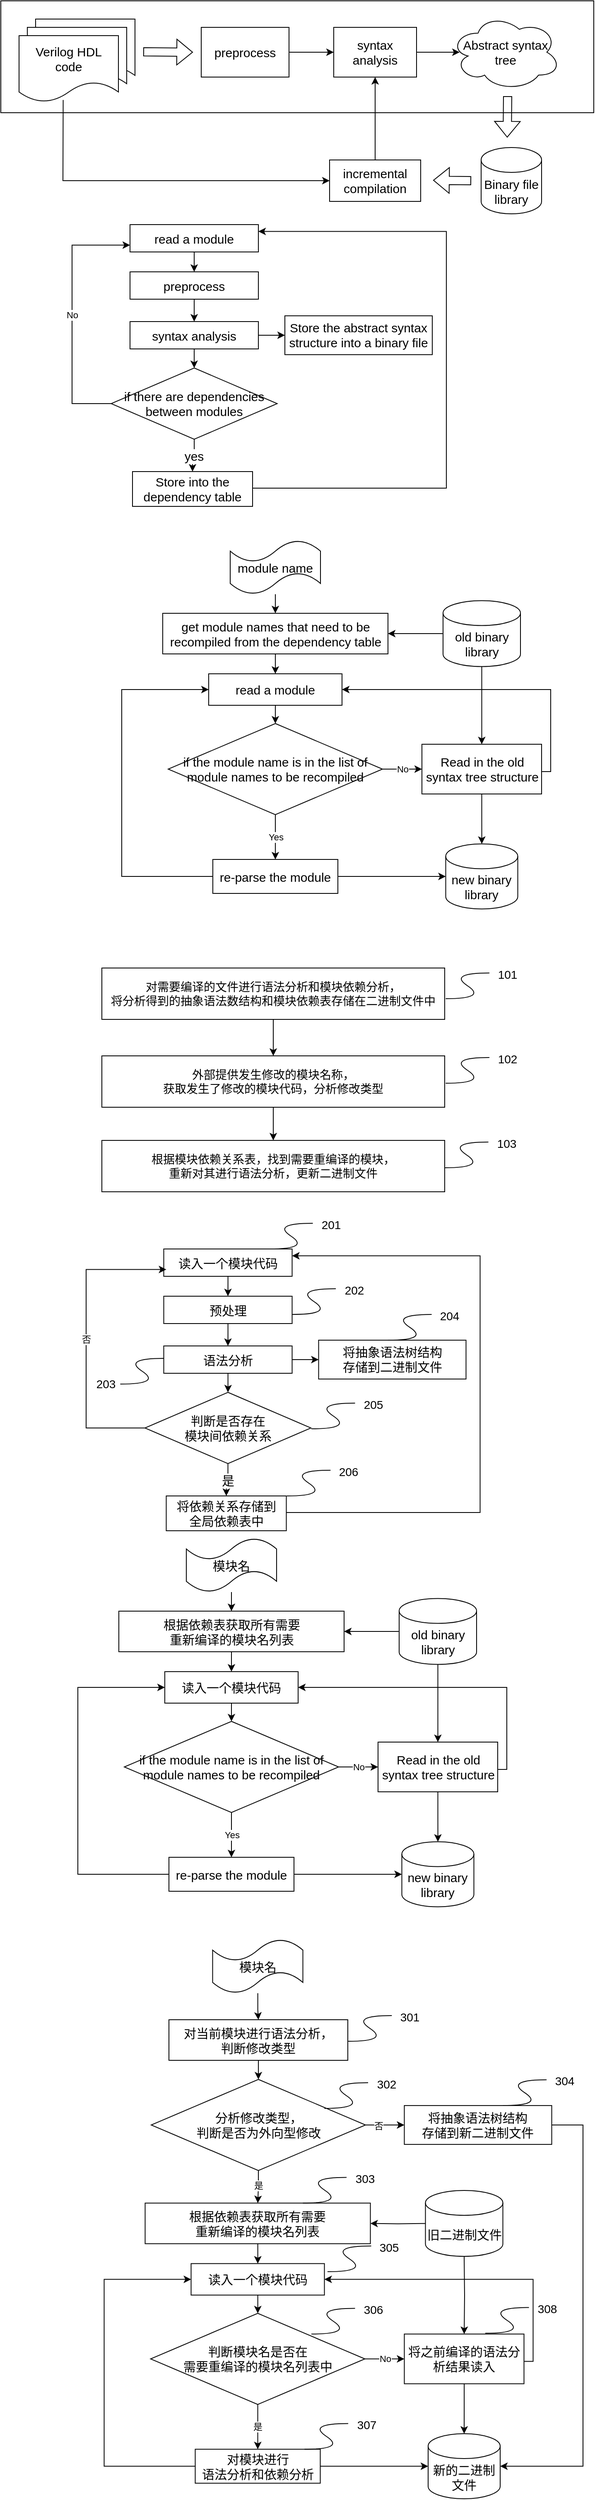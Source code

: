 <mxfile version="21.6.6" type="github">
  <diagram id="YLXy55Rcbktlbufe7SZ2" name="Page-1">
    <mxGraphModel dx="1166" dy="743" grid="0" gridSize="10" guides="1" tooltips="1" connect="1" arrows="1" fold="1" page="1" pageScale="1" pageWidth="827" pageHeight="1169" math="0" shadow="0">
      <root>
        <mxCell id="0" />
        <mxCell id="1" parent="0" />
        <mxCell id="ZrV3GZ-O5EyBI1yg1Ubn-31" value="" style="rounded=0;whiteSpace=wrap;html=1;fontSize=15;" parent="1" vertex="1">
          <mxGeometry x="39" y="25" width="716" height="135" as="geometry" />
        </mxCell>
        <mxCell id="ZrV3GZ-O5EyBI1yg1Ubn-1" value="" style="shape=document;whiteSpace=wrap;html=1;boundedLbl=1;" parent="1" vertex="1">
          <mxGeometry x="81" y="47" width="120" height="80" as="geometry" />
        </mxCell>
        <mxCell id="ZrV3GZ-O5EyBI1yg1Ubn-2" value="" style="shape=document;whiteSpace=wrap;html=1;boundedLbl=1;" parent="1" vertex="1">
          <mxGeometry x="71" y="57" width="120" height="80" as="geometry" />
        </mxCell>
        <mxCell id="ZrV3GZ-O5EyBI1yg1Ubn-3" value="&lt;font style=&quot;font-size: 15px;&quot;&gt;Verilog HDL&lt;br&gt;code&lt;br&gt;&lt;/font&gt;" style="shape=document;whiteSpace=wrap;html=1;boundedLbl=1;" parent="1" vertex="1">
          <mxGeometry x="61" y="67" width="120" height="80" as="geometry" />
        </mxCell>
        <mxCell id="ZrV3GZ-O5EyBI1yg1Ubn-4" value="" style="shape=flexArrow;endArrow=classic;html=1;rounded=0;fontSize=15;" parent="1" edge="1">
          <mxGeometry width="50" height="50" relative="1" as="geometry">
            <mxPoint x="211" y="86.5" as="sourcePoint" />
            <mxPoint x="271" y="87" as="targetPoint" />
          </mxGeometry>
        </mxCell>
        <mxCell id="ZrV3GZ-O5EyBI1yg1Ubn-13" style="edgeStyle=orthogonalEdgeStyle;rounded=0;orthogonalLoop=1;jettySize=auto;html=1;exitX=1;exitY=0.5;exitDx=0;exitDy=0;entryX=0.083;entryY=0.5;entryDx=0;entryDy=0;entryPerimeter=0;fontSize=15;" parent="1" source="ZrV3GZ-O5EyBI1yg1Ubn-5" target="ZrV3GZ-O5EyBI1yg1Ubn-6" edge="1">
          <mxGeometry relative="1" as="geometry" />
        </mxCell>
        <mxCell id="ZrV3GZ-O5EyBI1yg1Ubn-5" value="syntax analysis" style="rounded=0;whiteSpace=wrap;html=1;fontSize=15;" parent="1" vertex="1">
          <mxGeometry x="441" y="57" width="100" height="60" as="geometry" />
        </mxCell>
        <mxCell id="ZrV3GZ-O5EyBI1yg1Ubn-6" value="Abstract syntax tree" style="ellipse;shape=cloud;whiteSpace=wrap;html=1;fontSize=15;" parent="1" vertex="1">
          <mxGeometry x="582" y="41" width="133" height="92" as="geometry" />
        </mxCell>
        <mxCell id="ZrV3GZ-O5EyBI1yg1Ubn-12" style="edgeStyle=orthogonalEdgeStyle;rounded=0;orthogonalLoop=1;jettySize=auto;html=1;exitX=1;exitY=0.5;exitDx=0;exitDy=0;entryX=0;entryY=0.5;entryDx=0;entryDy=0;fontSize=15;" parent="1" source="ZrV3GZ-O5EyBI1yg1Ubn-8" target="ZrV3GZ-O5EyBI1yg1Ubn-5" edge="1">
          <mxGeometry relative="1" as="geometry" />
        </mxCell>
        <mxCell id="ZrV3GZ-O5EyBI1yg1Ubn-8" value="preprocess" style="rounded=0;whiteSpace=wrap;html=1;fontSize=15;" parent="1" vertex="1">
          <mxGeometry x="281" y="57" width="106" height="60" as="geometry" />
        </mxCell>
        <mxCell id="ZrV3GZ-O5EyBI1yg1Ubn-30" style="edgeStyle=orthogonalEdgeStyle;rounded=0;orthogonalLoop=1;jettySize=auto;html=1;fontSize=15;entryX=0.5;entryY=1;entryDx=0;entryDy=0;" parent="1" source="ZrV3GZ-O5EyBI1yg1Ubn-17" target="ZrV3GZ-O5EyBI1yg1Ubn-5" edge="1">
          <mxGeometry relative="1" as="geometry">
            <mxPoint x="480" y="127" as="targetPoint" />
            <Array as="points">
              <mxPoint x="491" y="187" />
              <mxPoint x="491" y="187" />
            </Array>
          </mxGeometry>
        </mxCell>
        <mxCell id="ZrV3GZ-O5EyBI1yg1Ubn-17" value="incremental&lt;br&gt;compilation" style="rounded=0;whiteSpace=wrap;html=1;fontSize=15;" parent="1" vertex="1">
          <mxGeometry x="436" y="217" width="110" height="50" as="geometry" />
        </mxCell>
        <mxCell id="ZrV3GZ-O5EyBI1yg1Ubn-20" value="Binary file library" style="shape=cylinder3;whiteSpace=wrap;html=1;boundedLbl=1;backgroundOutline=1;size=15;fontSize=15;" parent="1" vertex="1">
          <mxGeometry x="619" y="202" width="73" height="80" as="geometry" />
        </mxCell>
        <mxCell id="ZrV3GZ-O5EyBI1yg1Ubn-25" value="" style="shape=flexArrow;endArrow=classic;html=1;rounded=0;fontSize=15;" parent="1" edge="1">
          <mxGeometry x="0.2" width="50" height="50" relative="1" as="geometry">
            <mxPoint x="651" y="140" as="sourcePoint" />
            <mxPoint x="650.5" y="190" as="targetPoint" />
            <mxPoint as="offset" />
          </mxGeometry>
        </mxCell>
        <mxCell id="ZrV3GZ-O5EyBI1yg1Ubn-27" value="" style="shape=flexArrow;endArrow=classic;html=1;rounded=0;fontSize=15;" parent="1" edge="1">
          <mxGeometry width="50" height="50" relative="1" as="geometry">
            <mxPoint x="607" y="242" as="sourcePoint" />
            <mxPoint x="561" y="241.5" as="targetPoint" />
          </mxGeometry>
        </mxCell>
        <mxCell id="ZrV3GZ-O5EyBI1yg1Ubn-28" value="" style="endArrow=classic;html=1;rounded=0;fontSize=15;exitX=0.444;exitY=0.971;exitDx=0;exitDy=0;exitPerimeter=0;entryX=0;entryY=0.5;entryDx=0;entryDy=0;" parent="1" source="ZrV3GZ-O5EyBI1yg1Ubn-3" target="ZrV3GZ-O5EyBI1yg1Ubn-17" edge="1">
          <mxGeometry width="50" height="50" relative="1" as="geometry">
            <mxPoint x="401" y="17" as="sourcePoint" />
            <mxPoint x="451" y="-33" as="targetPoint" />
            <Array as="points">
              <mxPoint x="114" y="242" />
            </Array>
          </mxGeometry>
        </mxCell>
        <mxCell id="cN_vfJrOgsHuvGevLw2_-9" value="" style="edgeStyle=orthogonalEdgeStyle;rounded=0;orthogonalLoop=1;jettySize=auto;html=1;fontSize=15;entryX=0.5;entryY=0;entryDx=0;entryDy=0;" parent="1" source="cN_vfJrOgsHuvGevLw2_-1" target="cN_vfJrOgsHuvGevLw2_-6" edge="1">
          <mxGeometry relative="1" as="geometry" />
        </mxCell>
        <mxCell id="cN_vfJrOgsHuvGevLw2_-1" value="read a module" style="rounded=0;whiteSpace=wrap;html=1;fontSize=15;" parent="1" vertex="1">
          <mxGeometry x="195" y="295" width="155" height="33" as="geometry" />
        </mxCell>
        <mxCell id="cN_vfJrOgsHuvGevLw2_-10" value="" style="edgeStyle=orthogonalEdgeStyle;rounded=0;orthogonalLoop=1;jettySize=auto;html=1;fontSize=15;entryX=0.5;entryY=0;entryDx=0;entryDy=0;" parent="1" source="cN_vfJrOgsHuvGevLw2_-6" target="cN_vfJrOgsHuvGevLw2_-7" edge="1">
          <mxGeometry relative="1" as="geometry" />
        </mxCell>
        <mxCell id="cN_vfJrOgsHuvGevLw2_-6" value="preprocess" style="rounded=0;whiteSpace=wrap;html=1;fontSize=15;" parent="1" vertex="1">
          <mxGeometry x="195" y="352" width="155" height="33" as="geometry" />
        </mxCell>
        <mxCell id="cN_vfJrOgsHuvGevLw2_-17" value="" style="edgeStyle=orthogonalEdgeStyle;rounded=0;orthogonalLoop=1;jettySize=auto;html=1;fontSize=15;" parent="1" source="cN_vfJrOgsHuvGevLw2_-7" target="cN_vfJrOgsHuvGevLw2_-16" edge="1">
          <mxGeometry relative="1" as="geometry" />
        </mxCell>
        <mxCell id="W7ZOwo51meb7bFh-0f0N-2" value="" style="edgeStyle=orthogonalEdgeStyle;rounded=0;orthogonalLoop=1;jettySize=auto;html=1;" parent="1" source="cN_vfJrOgsHuvGevLw2_-7" target="cN_vfJrOgsHuvGevLw2_-8" edge="1">
          <mxGeometry relative="1" as="geometry" />
        </mxCell>
        <mxCell id="cN_vfJrOgsHuvGevLw2_-7" value="syntax analysis" style="rounded=0;whiteSpace=wrap;html=1;fontSize=15;" parent="1" vertex="1">
          <mxGeometry x="195" y="412" width="155" height="33" as="geometry" />
        </mxCell>
        <mxCell id="cN_vfJrOgsHuvGevLw2_-13" value="yes" style="edgeStyle=orthogonalEdgeStyle;rounded=0;orthogonalLoop=1;jettySize=auto;html=1;fontSize=15;" parent="1" source="cN_vfJrOgsHuvGevLw2_-8" target="cN_vfJrOgsHuvGevLw2_-12" edge="1">
          <mxGeometry relative="1" as="geometry" />
        </mxCell>
        <mxCell id="W7ZOwo51meb7bFh-0f0N-3" value="No" style="edgeStyle=orthogonalEdgeStyle;rounded=0;orthogonalLoop=1;jettySize=auto;html=1;entryX=0;entryY=0.75;entryDx=0;entryDy=0;" parent="1" source="cN_vfJrOgsHuvGevLw2_-8" target="cN_vfJrOgsHuvGevLw2_-1" edge="1">
          <mxGeometry relative="1" as="geometry">
            <Array as="points">
              <mxPoint x="125" y="511" />
              <mxPoint x="125" y="320" />
            </Array>
          </mxGeometry>
        </mxCell>
        <mxCell id="cN_vfJrOgsHuvGevLw2_-8" value="if there are dependencies between modules" style="rhombus;whiteSpace=wrap;html=1;fontSize=15;" parent="1" vertex="1">
          <mxGeometry x="172.25" y="468" width="200.5" height="86" as="geometry" />
        </mxCell>
        <mxCell id="cN_vfJrOgsHuvGevLw2_-14" style="edgeStyle=orthogonalEdgeStyle;rounded=0;orthogonalLoop=1;jettySize=auto;html=1;entryX=1;entryY=0.25;entryDx=0;entryDy=0;fontSize=15;" parent="1" source="cN_vfJrOgsHuvGevLw2_-12" target="cN_vfJrOgsHuvGevLw2_-1" edge="1">
          <mxGeometry relative="1" as="geometry">
            <Array as="points">
              <mxPoint x="577" y="613" />
              <mxPoint x="577" y="303" />
            </Array>
          </mxGeometry>
        </mxCell>
        <mxCell id="cN_vfJrOgsHuvGevLw2_-12" value="Store into the dependency table" style="rounded=0;whiteSpace=wrap;html=1;fontSize=15;" parent="1" vertex="1">
          <mxGeometry x="198" y="593" width="145" height="42" as="geometry" />
        </mxCell>
        <mxCell id="cN_vfJrOgsHuvGevLw2_-16" value="Store the abstract syntax structure into a binary file" style="whiteSpace=wrap;html=1;fontSize=15;rounded=0;" parent="1" vertex="1">
          <mxGeometry x="382" y="405.06" width="178" height="46.87" as="geometry" />
        </mxCell>
        <mxCell id="W7ZOwo51meb7bFh-0f0N-5" value="" style="edgeStyle=orthogonalEdgeStyle;rounded=0;orthogonalLoop=1;jettySize=auto;html=1;entryX=0.5;entryY=0;entryDx=0;entryDy=0;" parent="1" source="cN_vfJrOgsHuvGevLw2_-18" target="cN_vfJrOgsHuvGevLw2_-32" edge="1">
          <mxGeometry relative="1" as="geometry" />
        </mxCell>
        <mxCell id="cN_vfJrOgsHuvGevLw2_-18" value="module name" style="shape=tape;whiteSpace=wrap;html=1;fontSize=15;" parent="1" vertex="1">
          <mxGeometry x="316" y="676" width="109" height="65" as="geometry" />
        </mxCell>
        <mxCell id="W7ZOwo51meb7bFh-0f0N-7" style="edgeStyle=orthogonalEdgeStyle;rounded=0;orthogonalLoop=1;jettySize=auto;html=1;" parent="1" source="cN_vfJrOgsHuvGevLw2_-32" target="cN_vfJrOgsHuvGevLw2_-41" edge="1">
          <mxGeometry relative="1" as="geometry" />
        </mxCell>
        <mxCell id="cN_vfJrOgsHuvGevLw2_-32" value="get module names that need to be recompiled from the dependency table" style="rounded=0;whiteSpace=wrap;html=1;fontSize=15;" parent="1" vertex="1">
          <mxGeometry x="234.5" y="764" width="272" height="49" as="geometry" />
        </mxCell>
        <mxCell id="cN_vfJrOgsHuvGevLw2_-40" value="" style="edgeStyle=orthogonalEdgeStyle;rounded=0;orthogonalLoop=1;jettySize=auto;html=1;fontSize=15;" parent="1" source="cN_vfJrOgsHuvGevLw2_-35" target="cN_vfJrOgsHuvGevLw2_-32" edge="1">
          <mxGeometry relative="1" as="geometry" />
        </mxCell>
        <mxCell id="cN_vfJrOgsHuvGevLw2_-59" value="" style="edgeStyle=orthogonalEdgeStyle;rounded=0;orthogonalLoop=1;jettySize=auto;html=1;fontSize=15;" parent="1" source="cN_vfJrOgsHuvGevLw2_-35" target="cN_vfJrOgsHuvGevLw2_-58" edge="1">
          <mxGeometry relative="1" as="geometry" />
        </mxCell>
        <mxCell id="cN_vfJrOgsHuvGevLw2_-35" value="old binary library" style="shape=cylinder3;whiteSpace=wrap;html=1;boundedLbl=1;backgroundOutline=1;size=15;fontSize=15;" parent="1" vertex="1">
          <mxGeometry x="573" y="748.75" width="93.5" height="79.5" as="geometry" />
        </mxCell>
        <mxCell id="cN_vfJrOgsHuvGevLw2_-50" value="" style="edgeStyle=orthogonalEdgeStyle;rounded=0;orthogonalLoop=1;jettySize=auto;html=1;fontSize=15;" parent="1" source="cN_vfJrOgsHuvGevLw2_-41" target="cN_vfJrOgsHuvGevLw2_-49" edge="1">
          <mxGeometry relative="1" as="geometry" />
        </mxCell>
        <mxCell id="cN_vfJrOgsHuvGevLw2_-41" value="read a module" style="rounded=0;whiteSpace=wrap;html=1;fontSize=15;" parent="1" vertex="1">
          <mxGeometry x="290" y="837" width="161" height="38" as="geometry" />
        </mxCell>
        <mxCell id="W7ZOwo51meb7bFh-0f0N-8" value="No" style="edgeStyle=orthogonalEdgeStyle;rounded=0;orthogonalLoop=1;jettySize=auto;html=1;" parent="1" source="cN_vfJrOgsHuvGevLw2_-49" target="cN_vfJrOgsHuvGevLw2_-58" edge="1">
          <mxGeometry relative="1" as="geometry" />
        </mxCell>
        <mxCell id="W7ZOwo51meb7bFh-0f0N-10" value="Yes" style="edgeStyle=orthogonalEdgeStyle;rounded=0;orthogonalLoop=1;jettySize=auto;html=1;" parent="1" source="cN_vfJrOgsHuvGevLw2_-49" target="cN_vfJrOgsHuvGevLw2_-51" edge="1">
          <mxGeometry relative="1" as="geometry" />
        </mxCell>
        <mxCell id="cN_vfJrOgsHuvGevLw2_-49" value="if the module name is in the list of module names to be recompiled" style="rhombus;whiteSpace=wrap;html=1;fontSize=15;" parent="1" vertex="1">
          <mxGeometry x="241.13" y="897" width="258.75" height="110" as="geometry" />
        </mxCell>
        <mxCell id="cN_vfJrOgsHuvGevLw2_-56" value="" style="edgeStyle=orthogonalEdgeStyle;rounded=0;orthogonalLoop=1;jettySize=auto;html=1;fontSize=15;" parent="1" source="cN_vfJrOgsHuvGevLw2_-51" target="cN_vfJrOgsHuvGevLw2_-55" edge="1">
          <mxGeometry relative="1" as="geometry" />
        </mxCell>
        <mxCell id="W7ZOwo51meb7bFh-0f0N-9" style="edgeStyle=orthogonalEdgeStyle;rounded=0;orthogonalLoop=1;jettySize=auto;html=1;entryX=0;entryY=0.5;entryDx=0;entryDy=0;" parent="1" source="cN_vfJrOgsHuvGevLw2_-51" target="cN_vfJrOgsHuvGevLw2_-41" edge="1">
          <mxGeometry relative="1" as="geometry">
            <Array as="points">
              <mxPoint x="185" y="1082" />
              <mxPoint x="185" y="856" />
            </Array>
          </mxGeometry>
        </mxCell>
        <mxCell id="cN_vfJrOgsHuvGevLw2_-51" value="re-parse the module" style="rounded=0;whiteSpace=wrap;html=1;fontSize=15;" parent="1" vertex="1">
          <mxGeometry x="295" y="1061" width="151" height="41" as="geometry" />
        </mxCell>
        <mxCell id="cN_vfJrOgsHuvGevLw2_-55" value="new binary library" style="shape=cylinder3;whiteSpace=wrap;html=1;boundedLbl=1;backgroundOutline=1;size=15;fontSize=15;" parent="1" vertex="1">
          <mxGeometry x="576.25" y="1042.25" width="87" height="78.5" as="geometry" />
        </mxCell>
        <mxCell id="cN_vfJrOgsHuvGevLw2_-60" value="" style="edgeStyle=orthogonalEdgeStyle;rounded=0;orthogonalLoop=1;jettySize=auto;html=1;fontSize=15;" parent="1" source="cN_vfJrOgsHuvGevLw2_-58" target="cN_vfJrOgsHuvGevLw2_-55" edge="1">
          <mxGeometry relative="1" as="geometry" />
        </mxCell>
        <mxCell id="cN_vfJrOgsHuvGevLw2_-63" style="edgeStyle=orthogonalEdgeStyle;rounded=0;orthogonalLoop=1;jettySize=auto;html=1;entryX=1;entryY=0.5;entryDx=0;entryDy=0;fontSize=15;" parent="1" source="cN_vfJrOgsHuvGevLw2_-58" target="cN_vfJrOgsHuvGevLw2_-41" edge="1">
          <mxGeometry x="-1" y="-143" relative="1" as="geometry">
            <Array as="points">
              <mxPoint x="703" y="955" />
              <mxPoint x="703" y="856" />
            </Array>
            <mxPoint x="133" y="91" as="offset" />
          </mxGeometry>
        </mxCell>
        <mxCell id="cN_vfJrOgsHuvGevLw2_-58" value="Read in the old syntax tree structure" style="rounded=0;whiteSpace=wrap;html=1;fontSize=15;" parent="1" vertex="1">
          <mxGeometry x="547.5" y="922" width="144.5" height="60" as="geometry" />
        </mxCell>
        <mxCell id="43U3pIlhq0F4tzU5J2xt-13" value="" style="edgeStyle=orthogonalEdgeStyle;rounded=0;orthogonalLoop=1;jettySize=auto;html=1;" edge="1" parent="1" source="43U3pIlhq0F4tzU5J2xt-1" target="43U3pIlhq0F4tzU5J2xt-10">
          <mxGeometry relative="1" as="geometry" />
        </mxCell>
        <mxCell id="43U3pIlhq0F4tzU5J2xt-1" value="&lt;font style=&quot;font-size: 14px;&quot;&gt;对需要编译的文件进行语法分析和模块依赖分析，&lt;br&gt;将分析得到的抽象语法数结构和模块依赖表存储在二进制文件中&lt;/font&gt;" style="rounded=0;whiteSpace=wrap;html=1;" vertex="1" parent="1">
          <mxGeometry x="161" y="1192" width="414" height="62" as="geometry" />
        </mxCell>
        <mxCell id="43U3pIlhq0F4tzU5J2xt-12" value="" style="edgeStyle=orthogonalEdgeStyle;rounded=0;orthogonalLoop=1;jettySize=auto;html=1;" edge="1" parent="1" source="43U3pIlhq0F4tzU5J2xt-10" target="43U3pIlhq0F4tzU5J2xt-11">
          <mxGeometry relative="1" as="geometry" />
        </mxCell>
        <mxCell id="43U3pIlhq0F4tzU5J2xt-10" value="&lt;span style=&quot;font-size: 14px;&quot;&gt;外部提供发生修改的模块名称，&lt;br&gt;获取发生了修改的模块代码，分析修改类型&lt;/span&gt;" style="rounded=0;whiteSpace=wrap;html=1;" vertex="1" parent="1">
          <mxGeometry x="161" y="1298" width="414" height="62" as="geometry" />
        </mxCell>
        <mxCell id="43U3pIlhq0F4tzU5J2xt-11" value="&lt;span style=&quot;font-size: 14px;&quot;&gt;根据模块依赖关系表，找到需要重编译的模块，&lt;br&gt;重新对其进行语法分析，更新二进制文件&lt;/span&gt;" style="rounded=0;whiteSpace=wrap;html=1;" vertex="1" parent="1">
          <mxGeometry x="161" y="1400" width="414" height="62" as="geometry" />
        </mxCell>
        <mxCell id="43U3pIlhq0F4tzU5J2xt-14" value="" style="curved=1;endArrow=none;html=1;rounded=0;endFill=0;startArrow=none;startFill=0;" edge="1" parent="1">
          <mxGeometry width="50" height="50" relative="1" as="geometry">
            <mxPoint x="576.25" y="1229" as="sourcePoint" />
            <mxPoint x="629" y="1198" as="targetPoint" />
            <Array as="points">
              <mxPoint x="626.25" y="1229" />
              <mxPoint x="579" y="1198" />
            </Array>
          </mxGeometry>
        </mxCell>
        <mxCell id="43U3pIlhq0F4tzU5J2xt-15" value="&lt;font style=&quot;font-size: 14px;&quot;&gt;101&lt;/font&gt;" style="text;html=1;strokeColor=none;fillColor=none;align=center;verticalAlign=middle;whiteSpace=wrap;rounded=0;" vertex="1" parent="1">
          <mxGeometry x="619" y="1183" width="64" height="33" as="geometry" />
        </mxCell>
        <mxCell id="43U3pIlhq0F4tzU5J2xt-16" value="" style="curved=1;endArrow=none;html=1;rounded=0;endFill=0;startArrow=none;startFill=0;" edge="1" parent="1">
          <mxGeometry width="50" height="50" relative="1" as="geometry">
            <mxPoint x="576.25" y="1331" as="sourcePoint" />
            <mxPoint x="629" y="1300" as="targetPoint" />
            <Array as="points">
              <mxPoint x="626.25" y="1331" />
              <mxPoint x="579" y="1300" />
            </Array>
          </mxGeometry>
        </mxCell>
        <mxCell id="43U3pIlhq0F4tzU5J2xt-17" value="&lt;font style=&quot;font-size: 14px;&quot;&gt;102&lt;/font&gt;" style="text;html=1;strokeColor=none;fillColor=none;align=center;verticalAlign=middle;whiteSpace=wrap;rounded=0;" vertex="1" parent="1">
          <mxGeometry x="619" y="1285" width="64" height="33" as="geometry" />
        </mxCell>
        <mxCell id="43U3pIlhq0F4tzU5J2xt-18" value="" style="curved=1;endArrow=none;html=1;rounded=0;endFill=0;startArrow=none;startFill=0;" edge="1" parent="1">
          <mxGeometry width="50" height="50" relative="1" as="geometry">
            <mxPoint x="575" y="1433" as="sourcePoint" />
            <mxPoint x="627.75" y="1402" as="targetPoint" />
            <Array as="points">
              <mxPoint x="625" y="1433" />
              <mxPoint x="577.75" y="1402" />
            </Array>
          </mxGeometry>
        </mxCell>
        <mxCell id="43U3pIlhq0F4tzU5J2xt-19" value="&lt;font style=&quot;font-size: 14px;&quot;&gt;103&lt;/font&gt;" style="text;html=1;strokeColor=none;fillColor=none;align=center;verticalAlign=middle;whiteSpace=wrap;rounded=0;" vertex="1" parent="1">
          <mxGeometry x="617.75" y="1387" width="64" height="33" as="geometry" />
        </mxCell>
        <mxCell id="43U3pIlhq0F4tzU5J2xt-33" value="" style="edgeStyle=orthogonalEdgeStyle;rounded=0;orthogonalLoop=1;jettySize=auto;html=1;fontSize=15;entryX=0.5;entryY=0;entryDx=0;entryDy=0;" edge="1" parent="1" source="43U3pIlhq0F4tzU5J2xt-34" target="43U3pIlhq0F4tzU5J2xt-36">
          <mxGeometry relative="1" as="geometry" />
        </mxCell>
        <mxCell id="43U3pIlhq0F4tzU5J2xt-34" value="读入一个模块代码" style="rounded=0;whiteSpace=wrap;html=1;fontSize=15;" vertex="1" parent="1">
          <mxGeometry x="235.75" y="1531" width="155" height="33" as="geometry" />
        </mxCell>
        <mxCell id="43U3pIlhq0F4tzU5J2xt-35" value="" style="edgeStyle=orthogonalEdgeStyle;rounded=0;orthogonalLoop=1;jettySize=auto;html=1;fontSize=15;entryX=0.5;entryY=0;entryDx=0;entryDy=0;" edge="1" parent="1" source="43U3pIlhq0F4tzU5J2xt-36" target="43U3pIlhq0F4tzU5J2xt-39">
          <mxGeometry relative="1" as="geometry" />
        </mxCell>
        <mxCell id="43U3pIlhq0F4tzU5J2xt-36" value="预处理" style="rounded=0;whiteSpace=wrap;html=1;fontSize=15;" vertex="1" parent="1">
          <mxGeometry x="235.75" y="1588" width="155" height="33" as="geometry" />
        </mxCell>
        <mxCell id="43U3pIlhq0F4tzU5J2xt-37" value="" style="edgeStyle=orthogonalEdgeStyle;rounded=0;orthogonalLoop=1;jettySize=auto;html=1;fontSize=15;" edge="1" parent="1" source="43U3pIlhq0F4tzU5J2xt-39" target="43U3pIlhq0F4tzU5J2xt-45">
          <mxGeometry relative="1" as="geometry" />
        </mxCell>
        <mxCell id="43U3pIlhq0F4tzU5J2xt-38" value="" style="edgeStyle=orthogonalEdgeStyle;rounded=0;orthogonalLoop=1;jettySize=auto;html=1;" edge="1" parent="1" source="43U3pIlhq0F4tzU5J2xt-39" target="43U3pIlhq0F4tzU5J2xt-42">
          <mxGeometry relative="1" as="geometry" />
        </mxCell>
        <mxCell id="43U3pIlhq0F4tzU5J2xt-39" value="语法分析" style="rounded=0;whiteSpace=wrap;html=1;fontSize=15;" vertex="1" parent="1">
          <mxGeometry x="235.75" y="1648" width="155" height="33" as="geometry" />
        </mxCell>
        <mxCell id="43U3pIlhq0F4tzU5J2xt-40" value="是" style="edgeStyle=orthogonalEdgeStyle;rounded=0;orthogonalLoop=1;jettySize=auto;html=1;fontSize=15;" edge="1" parent="1" source="43U3pIlhq0F4tzU5J2xt-42" target="43U3pIlhq0F4tzU5J2xt-44">
          <mxGeometry relative="1" as="geometry" />
        </mxCell>
        <mxCell id="43U3pIlhq0F4tzU5J2xt-41" value="否" style="edgeStyle=orthogonalEdgeStyle;rounded=0;orthogonalLoop=1;jettySize=auto;html=1;entryX=0;entryY=0.75;entryDx=0;entryDy=0;" edge="1" parent="1">
          <mxGeometry x="0.0" relative="1" as="geometry">
            <Array as="points">
              <mxPoint x="142" y="1747" />
              <mxPoint x="142" y="1556" />
            </Array>
            <mxPoint x="216" y="1747" as="sourcePoint" />
            <mxPoint x="238.75" y="1555.75" as="targetPoint" />
            <mxPoint as="offset" />
          </mxGeometry>
        </mxCell>
        <mxCell id="43U3pIlhq0F4tzU5J2xt-42" value="判断是否存在&lt;br&gt;模块间依赖关系" style="rhombus;whiteSpace=wrap;html=1;fontSize=15;" vertex="1" parent="1">
          <mxGeometry x="213" y="1704" width="200.5" height="86" as="geometry" />
        </mxCell>
        <mxCell id="43U3pIlhq0F4tzU5J2xt-43" style="edgeStyle=orthogonalEdgeStyle;rounded=0;orthogonalLoop=1;jettySize=auto;html=1;entryX=1;entryY=0.25;entryDx=0;entryDy=0;fontSize=15;" edge="1" parent="1" source="43U3pIlhq0F4tzU5J2xt-44" target="43U3pIlhq0F4tzU5J2xt-34">
          <mxGeometry relative="1" as="geometry">
            <Array as="points">
              <mxPoint x="617.75" y="1849" />
              <mxPoint x="617.75" y="1539" />
            </Array>
          </mxGeometry>
        </mxCell>
        <mxCell id="43U3pIlhq0F4tzU5J2xt-44" value="将依赖关系存储到&lt;br&gt;全局依赖表中" style="rounded=0;whiteSpace=wrap;html=1;fontSize=15;" vertex="1" parent="1">
          <mxGeometry x="238.75" y="1829" width="145" height="42" as="geometry" />
        </mxCell>
        <mxCell id="43U3pIlhq0F4tzU5J2xt-45" value="将抽象语法树结构&lt;br&gt;存储到二进制文件" style="whiteSpace=wrap;html=1;fontSize=15;rounded=0;" vertex="1" parent="1">
          <mxGeometry x="422.75" y="1641.06" width="178" height="46.87" as="geometry" />
        </mxCell>
        <mxCell id="43U3pIlhq0F4tzU5J2xt-47" value="" style="curved=1;endArrow=none;html=1;rounded=0;endFill=0;startArrow=none;startFill=0;" edge="1" parent="1">
          <mxGeometry width="50" height="50" relative="1" as="geometry">
            <mxPoint x="363" y="1531" as="sourcePoint" />
            <mxPoint x="415.75" y="1500" as="targetPoint" />
            <Array as="points">
              <mxPoint x="413" y="1531" />
              <mxPoint x="365.75" y="1500" />
            </Array>
          </mxGeometry>
        </mxCell>
        <mxCell id="43U3pIlhq0F4tzU5J2xt-48" value="&lt;span style=&quot;font-size: 14px;&quot;&gt;201&lt;/span&gt;" style="text;html=1;strokeColor=none;fillColor=none;align=center;verticalAlign=middle;whiteSpace=wrap;rounded=0;" vertex="1" parent="1">
          <mxGeometry x="405.75" y="1485" width="64" height="33" as="geometry" />
        </mxCell>
        <mxCell id="43U3pIlhq0F4tzU5J2xt-49" value="" style="curved=1;endArrow=none;html=1;rounded=0;endFill=0;startArrow=none;startFill=0;" edge="1" parent="1">
          <mxGeometry width="50" height="50" relative="1" as="geometry">
            <mxPoint x="390.75" y="1610" as="sourcePoint" />
            <mxPoint x="443.5" y="1579" as="targetPoint" />
            <Array as="points">
              <mxPoint x="440.75" y="1610" />
              <mxPoint x="393.5" y="1579" />
            </Array>
          </mxGeometry>
        </mxCell>
        <mxCell id="43U3pIlhq0F4tzU5J2xt-50" value="&lt;span style=&quot;font-size: 14px;&quot;&gt;202&lt;/span&gt;" style="text;html=1;strokeColor=none;fillColor=none;align=center;verticalAlign=middle;whiteSpace=wrap;rounded=0;" vertex="1" parent="1">
          <mxGeometry x="433.5" y="1564" width="64" height="33" as="geometry" />
        </mxCell>
        <mxCell id="43U3pIlhq0F4tzU5J2xt-51" value="" style="curved=1;endArrow=none;html=1;rounded=0;endFill=0;startArrow=none;startFill=0;" edge="1" parent="1">
          <mxGeometry width="50" height="50" relative="1" as="geometry">
            <mxPoint x="506.5" y="1641.06" as="sourcePoint" />
            <mxPoint x="559.25" y="1610.06" as="targetPoint" />
            <Array as="points">
              <mxPoint x="556.5" y="1641.06" />
              <mxPoint x="509.25" y="1610.06" />
            </Array>
          </mxGeometry>
        </mxCell>
        <mxCell id="43U3pIlhq0F4tzU5J2xt-52" value="&lt;span style=&quot;font-size: 14px;&quot;&gt;204&lt;/span&gt;" style="text;html=1;strokeColor=none;fillColor=none;align=center;verticalAlign=middle;whiteSpace=wrap;rounded=0;" vertex="1" parent="1">
          <mxGeometry x="549.25" y="1595.06" width="64" height="33" as="geometry" />
        </mxCell>
        <mxCell id="43U3pIlhq0F4tzU5J2xt-55" value="" style="curved=1;endArrow=none;html=1;rounded=0;endFill=0;startArrow=none;startFill=0;" edge="1" parent="1">
          <mxGeometry width="50" height="50" relative="1" as="geometry">
            <mxPoint x="183.25" y="1694" as="sourcePoint" />
            <mxPoint x="236" y="1663" as="targetPoint" />
            <Array as="points">
              <mxPoint x="233.25" y="1694" />
              <mxPoint x="186" y="1663" />
            </Array>
          </mxGeometry>
        </mxCell>
        <mxCell id="43U3pIlhq0F4tzU5J2xt-56" value="&lt;span style=&quot;font-size: 14px;&quot;&gt;203&lt;/span&gt;" style="text;html=1;strokeColor=none;fillColor=none;align=center;verticalAlign=middle;whiteSpace=wrap;rounded=0;" vertex="1" parent="1">
          <mxGeometry x="134" y="1677" width="64" height="33" as="geometry" />
        </mxCell>
        <mxCell id="43U3pIlhq0F4tzU5J2xt-58" value="" style="curved=1;endArrow=none;html=1;rounded=0;endFill=0;startArrow=none;startFill=0;" edge="1" parent="1">
          <mxGeometry width="50" height="50" relative="1" as="geometry">
            <mxPoint x="414" y="1748" as="sourcePoint" />
            <mxPoint x="466.75" y="1717" as="targetPoint" />
            <Array as="points">
              <mxPoint x="464" y="1748" />
              <mxPoint x="416.75" y="1717" />
            </Array>
          </mxGeometry>
        </mxCell>
        <mxCell id="43U3pIlhq0F4tzU5J2xt-59" value="&lt;span style=&quot;font-size: 14px;&quot;&gt;205&lt;/span&gt;" style="text;html=1;strokeColor=none;fillColor=none;align=center;verticalAlign=middle;whiteSpace=wrap;rounded=0;" vertex="1" parent="1">
          <mxGeometry x="456.75" y="1702" width="64" height="33" as="geometry" />
        </mxCell>
        <mxCell id="43U3pIlhq0F4tzU5J2xt-60" value="" style="curved=1;endArrow=none;html=1;rounded=0;endFill=0;startArrow=none;startFill=0;" edge="1" parent="1">
          <mxGeometry width="50" height="50" relative="1" as="geometry">
            <mxPoint x="384.38" y="1829" as="sourcePoint" />
            <mxPoint x="437.13" y="1798" as="targetPoint" />
            <Array as="points">
              <mxPoint x="434.38" y="1829" />
              <mxPoint x="387.13" y="1798" />
            </Array>
          </mxGeometry>
        </mxCell>
        <mxCell id="43U3pIlhq0F4tzU5J2xt-61" value="&lt;span style=&quot;font-size: 14px;&quot;&gt;206&lt;/span&gt;" style="text;html=1;strokeColor=none;fillColor=none;align=center;verticalAlign=middle;whiteSpace=wrap;rounded=0;" vertex="1" parent="1">
          <mxGeometry x="427.13" y="1783" width="64" height="33" as="geometry" />
        </mxCell>
        <mxCell id="43U3pIlhq0F4tzU5J2xt-62" value="" style="edgeStyle=orthogonalEdgeStyle;rounded=0;orthogonalLoop=1;jettySize=auto;html=1;entryX=0.5;entryY=0;entryDx=0;entryDy=0;" edge="1" parent="1" source="43U3pIlhq0F4tzU5J2xt-63" target="43U3pIlhq0F4tzU5J2xt-65">
          <mxGeometry relative="1" as="geometry" />
        </mxCell>
        <mxCell id="43U3pIlhq0F4tzU5J2xt-63" value="模块名" style="shape=tape;whiteSpace=wrap;html=1;fontSize=15;" vertex="1" parent="1">
          <mxGeometry x="263" y="1880" width="109" height="65" as="geometry" />
        </mxCell>
        <mxCell id="43U3pIlhq0F4tzU5J2xt-64" style="edgeStyle=orthogonalEdgeStyle;rounded=0;orthogonalLoop=1;jettySize=auto;html=1;" edge="1" parent="1" source="43U3pIlhq0F4tzU5J2xt-65" target="43U3pIlhq0F4tzU5J2xt-70">
          <mxGeometry relative="1" as="geometry" />
        </mxCell>
        <mxCell id="43U3pIlhq0F4tzU5J2xt-65" value="根据依赖表获取所有需要&lt;br&gt;重新编译的模块名列表" style="rounded=0;whiteSpace=wrap;html=1;fontSize=15;" vertex="1" parent="1">
          <mxGeometry x="181.5" y="1968" width="272" height="49" as="geometry" />
        </mxCell>
        <mxCell id="43U3pIlhq0F4tzU5J2xt-66" value="" style="edgeStyle=orthogonalEdgeStyle;rounded=0;orthogonalLoop=1;jettySize=auto;html=1;fontSize=15;" edge="1" parent="1" source="43U3pIlhq0F4tzU5J2xt-68" target="43U3pIlhq0F4tzU5J2xt-65">
          <mxGeometry relative="1" as="geometry" />
        </mxCell>
        <mxCell id="43U3pIlhq0F4tzU5J2xt-67" value="" style="edgeStyle=orthogonalEdgeStyle;rounded=0;orthogonalLoop=1;jettySize=auto;html=1;fontSize=15;" edge="1" parent="1" source="43U3pIlhq0F4tzU5J2xt-68" target="43U3pIlhq0F4tzU5J2xt-80">
          <mxGeometry relative="1" as="geometry" />
        </mxCell>
        <mxCell id="43U3pIlhq0F4tzU5J2xt-68" value="old binary library" style="shape=cylinder3;whiteSpace=wrap;html=1;boundedLbl=1;backgroundOutline=1;size=15;fontSize=15;" vertex="1" parent="1">
          <mxGeometry x="520" y="1952.75" width="93.5" height="79.5" as="geometry" />
        </mxCell>
        <mxCell id="43U3pIlhq0F4tzU5J2xt-69" value="" style="edgeStyle=orthogonalEdgeStyle;rounded=0;orthogonalLoop=1;jettySize=auto;html=1;fontSize=15;" edge="1" parent="1" source="43U3pIlhq0F4tzU5J2xt-70" target="43U3pIlhq0F4tzU5J2xt-73">
          <mxGeometry relative="1" as="geometry" />
        </mxCell>
        <mxCell id="43U3pIlhq0F4tzU5J2xt-70" value="读入一个模块代码" style="rounded=0;whiteSpace=wrap;html=1;fontSize=15;" vertex="1" parent="1">
          <mxGeometry x="237" y="2041" width="161" height="38" as="geometry" />
        </mxCell>
        <mxCell id="43U3pIlhq0F4tzU5J2xt-71" value="No" style="edgeStyle=orthogonalEdgeStyle;rounded=0;orthogonalLoop=1;jettySize=auto;html=1;" edge="1" parent="1" source="43U3pIlhq0F4tzU5J2xt-73" target="43U3pIlhq0F4tzU5J2xt-80">
          <mxGeometry relative="1" as="geometry" />
        </mxCell>
        <mxCell id="43U3pIlhq0F4tzU5J2xt-72" value="Yes" style="edgeStyle=orthogonalEdgeStyle;rounded=0;orthogonalLoop=1;jettySize=auto;html=1;" edge="1" parent="1" source="43U3pIlhq0F4tzU5J2xt-73" target="43U3pIlhq0F4tzU5J2xt-76">
          <mxGeometry relative="1" as="geometry" />
        </mxCell>
        <mxCell id="43U3pIlhq0F4tzU5J2xt-73" value="if the module name is in the list of module names to be recompiled" style="rhombus;whiteSpace=wrap;html=1;fontSize=15;" vertex="1" parent="1">
          <mxGeometry x="188.13" y="2101" width="258.75" height="110" as="geometry" />
        </mxCell>
        <mxCell id="43U3pIlhq0F4tzU5J2xt-74" value="" style="edgeStyle=orthogonalEdgeStyle;rounded=0;orthogonalLoop=1;jettySize=auto;html=1;fontSize=15;" edge="1" parent="1" source="43U3pIlhq0F4tzU5J2xt-76" target="43U3pIlhq0F4tzU5J2xt-77">
          <mxGeometry relative="1" as="geometry" />
        </mxCell>
        <mxCell id="43U3pIlhq0F4tzU5J2xt-75" style="edgeStyle=orthogonalEdgeStyle;rounded=0;orthogonalLoop=1;jettySize=auto;html=1;entryX=0;entryY=0.5;entryDx=0;entryDy=0;" edge="1" parent="1" source="43U3pIlhq0F4tzU5J2xt-76" target="43U3pIlhq0F4tzU5J2xt-70">
          <mxGeometry relative="1" as="geometry">
            <Array as="points">
              <mxPoint x="132" y="2286" />
              <mxPoint x="132" y="2060" />
            </Array>
          </mxGeometry>
        </mxCell>
        <mxCell id="43U3pIlhq0F4tzU5J2xt-76" value="re-parse the module" style="rounded=0;whiteSpace=wrap;html=1;fontSize=15;" vertex="1" parent="1">
          <mxGeometry x="242" y="2265" width="151" height="41" as="geometry" />
        </mxCell>
        <mxCell id="43U3pIlhq0F4tzU5J2xt-77" value="new binary library" style="shape=cylinder3;whiteSpace=wrap;html=1;boundedLbl=1;backgroundOutline=1;size=15;fontSize=15;" vertex="1" parent="1">
          <mxGeometry x="523.25" y="2246.25" width="87" height="78.5" as="geometry" />
        </mxCell>
        <mxCell id="43U3pIlhq0F4tzU5J2xt-78" value="" style="edgeStyle=orthogonalEdgeStyle;rounded=0;orthogonalLoop=1;jettySize=auto;html=1;fontSize=15;" edge="1" parent="1" source="43U3pIlhq0F4tzU5J2xt-80" target="43U3pIlhq0F4tzU5J2xt-77">
          <mxGeometry relative="1" as="geometry" />
        </mxCell>
        <mxCell id="43U3pIlhq0F4tzU5J2xt-79" style="edgeStyle=orthogonalEdgeStyle;rounded=0;orthogonalLoop=1;jettySize=auto;html=1;entryX=1;entryY=0.5;entryDx=0;entryDy=0;fontSize=15;" edge="1" parent="1" source="43U3pIlhq0F4tzU5J2xt-80" target="43U3pIlhq0F4tzU5J2xt-70">
          <mxGeometry x="-1" y="-143" relative="1" as="geometry">
            <Array as="points">
              <mxPoint x="650" y="2159" />
              <mxPoint x="650" y="2060" />
            </Array>
            <mxPoint x="133" y="91" as="offset" />
          </mxGeometry>
        </mxCell>
        <mxCell id="43U3pIlhq0F4tzU5J2xt-80" value="Read in the old syntax tree structure" style="rounded=0;whiteSpace=wrap;html=1;fontSize=15;" vertex="1" parent="1">
          <mxGeometry x="494.5" y="2126" width="144.5" height="60" as="geometry" />
        </mxCell>
        <mxCell id="43U3pIlhq0F4tzU5J2xt-101" value="" style="edgeStyle=orthogonalEdgeStyle;rounded=0;orthogonalLoop=1;jettySize=auto;html=1;" edge="1" parent="1" source="43U3pIlhq0F4tzU5J2xt-82" target="43U3pIlhq0F4tzU5J2xt-100">
          <mxGeometry relative="1" as="geometry" />
        </mxCell>
        <mxCell id="43U3pIlhq0F4tzU5J2xt-82" value="模块名" style="shape=tape;whiteSpace=wrap;html=1;fontSize=15;" vertex="1" parent="1">
          <mxGeometry x="294.75" y="2364" width="109" height="65" as="geometry" />
        </mxCell>
        <mxCell id="43U3pIlhq0F4tzU5J2xt-83" style="edgeStyle=orthogonalEdgeStyle;rounded=0;orthogonalLoop=1;jettySize=auto;html=1;" edge="1" parent="1" source="43U3pIlhq0F4tzU5J2xt-84" target="43U3pIlhq0F4tzU5J2xt-89">
          <mxGeometry relative="1" as="geometry" />
        </mxCell>
        <mxCell id="43U3pIlhq0F4tzU5J2xt-84" value="根据依赖表获取所有需要&lt;br&gt;重新编译的模块名列表" style="rounded=0;whiteSpace=wrap;html=1;fontSize=15;" vertex="1" parent="1">
          <mxGeometry x="213.25" y="2682.25" width="272" height="49" as="geometry" />
        </mxCell>
        <mxCell id="43U3pIlhq0F4tzU5J2xt-85" value="" style="edgeStyle=orthogonalEdgeStyle;rounded=0;orthogonalLoop=1;jettySize=auto;html=1;fontSize=15;" edge="1" parent="1" target="43U3pIlhq0F4tzU5J2xt-84">
          <mxGeometry relative="1" as="geometry">
            <mxPoint x="551.75" y="2706.833" as="sourcePoint" />
          </mxGeometry>
        </mxCell>
        <mxCell id="43U3pIlhq0F4tzU5J2xt-86" value="" style="edgeStyle=orthogonalEdgeStyle;rounded=0;orthogonalLoop=1;jettySize=auto;html=1;fontSize=15;" edge="1" parent="1" target="43U3pIlhq0F4tzU5J2xt-99">
          <mxGeometry relative="1" as="geometry">
            <mxPoint x="598.5" y="2746.5" as="sourcePoint" />
          </mxGeometry>
        </mxCell>
        <mxCell id="43U3pIlhq0F4tzU5J2xt-87" value="旧二进制文件" style="shape=cylinder3;whiteSpace=wrap;html=1;boundedLbl=1;backgroundOutline=1;size=15;fontSize=15;" vertex="1" parent="1">
          <mxGeometry x="551.75" y="2667" width="93.5" height="79.5" as="geometry" />
        </mxCell>
        <mxCell id="43U3pIlhq0F4tzU5J2xt-88" value="" style="edgeStyle=orthogonalEdgeStyle;rounded=0;orthogonalLoop=1;jettySize=auto;html=1;fontSize=15;" edge="1" parent="1" source="43U3pIlhq0F4tzU5J2xt-89" target="43U3pIlhq0F4tzU5J2xt-92">
          <mxGeometry relative="1" as="geometry" />
        </mxCell>
        <mxCell id="43U3pIlhq0F4tzU5J2xt-89" value="读入一个模块代码" style="rounded=0;whiteSpace=wrap;html=1;fontSize=15;" vertex="1" parent="1">
          <mxGeometry x="268.75" y="2755.25" width="161" height="38" as="geometry" />
        </mxCell>
        <mxCell id="43U3pIlhq0F4tzU5J2xt-90" value="No" style="edgeStyle=orthogonalEdgeStyle;rounded=0;orthogonalLoop=1;jettySize=auto;html=1;" edge="1" parent="1" source="43U3pIlhq0F4tzU5J2xt-92" target="43U3pIlhq0F4tzU5J2xt-99">
          <mxGeometry relative="1" as="geometry" />
        </mxCell>
        <mxCell id="43U3pIlhq0F4tzU5J2xt-91" value="是" style="edgeStyle=orthogonalEdgeStyle;rounded=0;orthogonalLoop=1;jettySize=auto;html=1;" edge="1" parent="1" source="43U3pIlhq0F4tzU5J2xt-92" target="43U3pIlhq0F4tzU5J2xt-95">
          <mxGeometry relative="1" as="geometry" />
        </mxCell>
        <mxCell id="43U3pIlhq0F4tzU5J2xt-92" value="判断模块名是否在&lt;br&gt;需要重编译的模块名列表中" style="rhombus;whiteSpace=wrap;html=1;fontSize=15;" vertex="1" parent="1">
          <mxGeometry x="219.88" y="2815.25" width="258.75" height="110" as="geometry" />
        </mxCell>
        <mxCell id="43U3pIlhq0F4tzU5J2xt-93" value="" style="edgeStyle=orthogonalEdgeStyle;rounded=0;orthogonalLoop=1;jettySize=auto;html=1;fontSize=15;" edge="1" parent="1" source="43U3pIlhq0F4tzU5J2xt-95" target="43U3pIlhq0F4tzU5J2xt-96">
          <mxGeometry relative="1" as="geometry" />
        </mxCell>
        <mxCell id="43U3pIlhq0F4tzU5J2xt-94" style="edgeStyle=orthogonalEdgeStyle;rounded=0;orthogonalLoop=1;jettySize=auto;html=1;entryX=0;entryY=0.5;entryDx=0;entryDy=0;" edge="1" parent="1" source="43U3pIlhq0F4tzU5J2xt-95" target="43U3pIlhq0F4tzU5J2xt-89">
          <mxGeometry relative="1" as="geometry">
            <Array as="points">
              <mxPoint x="163.75" y="3000.25" />
              <mxPoint x="163.75" y="2774.25" />
            </Array>
          </mxGeometry>
        </mxCell>
        <mxCell id="43U3pIlhq0F4tzU5J2xt-95" value="对模块进行&lt;br&gt;语法分析和依赖分析" style="rounded=0;whiteSpace=wrap;html=1;fontSize=15;" vertex="1" parent="1">
          <mxGeometry x="273.75" y="2979.25" width="151" height="41" as="geometry" />
        </mxCell>
        <mxCell id="43U3pIlhq0F4tzU5J2xt-96" value="新的二进制文件" style="shape=cylinder3;whiteSpace=wrap;html=1;boundedLbl=1;backgroundOutline=1;size=15;fontSize=15;" vertex="1" parent="1">
          <mxGeometry x="555" y="2960.5" width="87" height="78.5" as="geometry" />
        </mxCell>
        <mxCell id="43U3pIlhq0F4tzU5J2xt-97" value="" style="edgeStyle=orthogonalEdgeStyle;rounded=0;orthogonalLoop=1;jettySize=auto;html=1;fontSize=15;" edge="1" parent="1" source="43U3pIlhq0F4tzU5J2xt-99" target="43U3pIlhq0F4tzU5J2xt-96">
          <mxGeometry relative="1" as="geometry" />
        </mxCell>
        <mxCell id="43U3pIlhq0F4tzU5J2xt-98" style="edgeStyle=orthogonalEdgeStyle;rounded=0;orthogonalLoop=1;jettySize=auto;html=1;entryX=1;entryY=0.5;entryDx=0;entryDy=0;fontSize=15;" edge="1" parent="1" source="43U3pIlhq0F4tzU5J2xt-99" target="43U3pIlhq0F4tzU5J2xt-89">
          <mxGeometry x="-1" y="-143" relative="1" as="geometry">
            <Array as="points">
              <mxPoint x="681.75" y="2873.25" />
              <mxPoint x="681.75" y="2774.25" />
            </Array>
            <mxPoint x="133" y="91" as="offset" />
          </mxGeometry>
        </mxCell>
        <mxCell id="43U3pIlhq0F4tzU5J2xt-99" value="将之前编译的语法分析结果读入" style="rounded=0;whiteSpace=wrap;html=1;fontSize=15;" vertex="1" parent="1">
          <mxGeometry x="526.25" y="2840.25" width="144.5" height="60" as="geometry" />
        </mxCell>
        <mxCell id="43U3pIlhq0F4tzU5J2xt-105" value="" style="edgeStyle=orthogonalEdgeStyle;rounded=0;orthogonalLoop=1;jettySize=auto;html=1;" edge="1" parent="1" source="43U3pIlhq0F4tzU5J2xt-100" target="43U3pIlhq0F4tzU5J2xt-102">
          <mxGeometry relative="1" as="geometry" />
        </mxCell>
        <mxCell id="43U3pIlhq0F4tzU5J2xt-100" value="&lt;font style=&quot;font-size: 15px;&quot;&gt;对当前模块进行语法分析，&lt;br&gt;判断修改类型&lt;/font&gt;" style="rounded=0;whiteSpace=wrap;html=1;" vertex="1" parent="1">
          <mxGeometry x="242" y="2461" width="216" height="49" as="geometry" />
        </mxCell>
        <mxCell id="43U3pIlhq0F4tzU5J2xt-103" value="" style="edgeStyle=orthogonalEdgeStyle;rounded=0;orthogonalLoop=1;jettySize=auto;html=1;" edge="1" parent="1" source="43U3pIlhq0F4tzU5J2xt-102" target="43U3pIlhq0F4tzU5J2xt-84">
          <mxGeometry relative="1" as="geometry" />
        </mxCell>
        <mxCell id="43U3pIlhq0F4tzU5J2xt-104" value="是" style="edgeLabel;html=1;align=center;verticalAlign=middle;resizable=0;points=[];" vertex="1" connectable="0" parent="43U3pIlhq0F4tzU5J2xt-103">
          <mxGeometry x="-0.133" relative="1" as="geometry">
            <mxPoint as="offset" />
          </mxGeometry>
        </mxCell>
        <mxCell id="43U3pIlhq0F4tzU5J2xt-110" value="" style="edgeStyle=orthogonalEdgeStyle;rounded=0;orthogonalLoop=1;jettySize=auto;html=1;" edge="1" parent="1" source="43U3pIlhq0F4tzU5J2xt-102" target="43U3pIlhq0F4tzU5J2xt-109">
          <mxGeometry relative="1" as="geometry" />
        </mxCell>
        <mxCell id="43U3pIlhq0F4tzU5J2xt-113" value="否" style="edgeLabel;html=1;align=center;verticalAlign=middle;resizable=0;points=[];" vertex="1" connectable="0" parent="43U3pIlhq0F4tzU5J2xt-110">
          <mxGeometry x="-0.337" y="-1" relative="1" as="geometry">
            <mxPoint as="offset" />
          </mxGeometry>
        </mxCell>
        <mxCell id="43U3pIlhq0F4tzU5J2xt-102" value="分析修改类型，&lt;br&gt;判断是否为外向型修改" style="rhombus;whiteSpace=wrap;html=1;fontSize=15;" vertex="1" parent="1">
          <mxGeometry x="220.62" y="2533" width="258.75" height="110" as="geometry" />
        </mxCell>
        <mxCell id="43U3pIlhq0F4tzU5J2xt-112" style="edgeStyle=orthogonalEdgeStyle;rounded=0;orthogonalLoop=1;jettySize=auto;html=1;entryX=1;entryY=0.5;entryDx=0;entryDy=0;entryPerimeter=0;" edge="1" parent="1" source="43U3pIlhq0F4tzU5J2xt-109" target="43U3pIlhq0F4tzU5J2xt-96">
          <mxGeometry relative="1" as="geometry">
            <Array as="points">
              <mxPoint x="742" y="2588" />
              <mxPoint x="742" y="3000" />
            </Array>
          </mxGeometry>
        </mxCell>
        <mxCell id="43U3pIlhq0F4tzU5J2xt-109" value="将抽象语法树结构&lt;br&gt;存储到新二进制文件" style="whiteSpace=wrap;html=1;fontSize=15;rounded=0;" vertex="1" parent="1">
          <mxGeometry x="526.25" y="2564.56" width="178" height="46.87" as="geometry" />
        </mxCell>
        <mxCell id="43U3pIlhq0F4tzU5J2xt-114" value="" style="curved=1;endArrow=none;html=1;rounded=0;endFill=0;startArrow=none;startFill=0;" edge="1" parent="1">
          <mxGeometry width="50" height="50" relative="1" as="geometry">
            <mxPoint x="458.38" y="2487" as="sourcePoint" />
            <mxPoint x="511.13" y="2456" as="targetPoint" />
            <Array as="points">
              <mxPoint x="508.38" y="2487" />
              <mxPoint x="461.13" y="2456" />
            </Array>
          </mxGeometry>
        </mxCell>
        <mxCell id="43U3pIlhq0F4tzU5J2xt-115" value="&lt;span style=&quot;font-size: 14px;&quot;&gt;301&lt;/span&gt;" style="text;html=1;strokeColor=none;fillColor=none;align=center;verticalAlign=middle;whiteSpace=wrap;rounded=0;" vertex="1" parent="1">
          <mxGeometry x="501.13" y="2441" width="64" height="33" as="geometry" />
        </mxCell>
        <mxCell id="43U3pIlhq0F4tzU5J2xt-116" value="" style="curved=1;endArrow=none;html=1;rounded=0;endFill=0;startArrow=none;startFill=0;" edge="1" parent="1">
          <mxGeometry width="50" height="50" relative="1" as="geometry">
            <mxPoint x="429.75" y="2568" as="sourcePoint" />
            <mxPoint x="482.5" y="2537" as="targetPoint" />
            <Array as="points">
              <mxPoint x="479.75" y="2568" />
              <mxPoint x="432.5" y="2537" />
            </Array>
          </mxGeometry>
        </mxCell>
        <mxCell id="43U3pIlhq0F4tzU5J2xt-117" value="&lt;span style=&quot;font-size: 14px;&quot;&gt;302&lt;/span&gt;" style="text;html=1;strokeColor=none;fillColor=none;align=center;verticalAlign=middle;whiteSpace=wrap;rounded=0;" vertex="1" parent="1">
          <mxGeometry x="472.5" y="2522" width="64" height="33" as="geometry" />
        </mxCell>
        <mxCell id="43U3pIlhq0F4tzU5J2xt-118" value="" style="curved=1;endArrow=none;html=1;rounded=0;endFill=0;startArrow=none;startFill=0;" edge="1" parent="1">
          <mxGeometry width="50" height="50" relative="1" as="geometry">
            <mxPoint x="645.25" y="2564.56" as="sourcePoint" />
            <mxPoint x="698" y="2533.56" as="targetPoint" />
            <Array as="points">
              <mxPoint x="695.25" y="2564.56" />
              <mxPoint x="648" y="2533.56" />
            </Array>
          </mxGeometry>
        </mxCell>
        <mxCell id="43U3pIlhq0F4tzU5J2xt-119" value="&lt;span style=&quot;font-size: 14px;&quot;&gt;304&lt;/span&gt;" style="text;html=1;strokeColor=none;fillColor=none;align=center;verticalAlign=middle;whiteSpace=wrap;rounded=0;" vertex="1" parent="1">
          <mxGeometry x="688" y="2518.56" width="64" height="33" as="geometry" />
        </mxCell>
        <mxCell id="43U3pIlhq0F4tzU5J2xt-120" value="" style="curved=1;endArrow=none;html=1;rounded=0;endFill=0;startArrow=none;startFill=0;" edge="1" parent="1">
          <mxGeometry width="50" height="50" relative="1" as="geometry">
            <mxPoint x="403.75" y="2682.25" as="sourcePoint" />
            <mxPoint x="456.5" y="2651.25" as="targetPoint" />
            <Array as="points">
              <mxPoint x="453.75" y="2682.25" />
              <mxPoint x="406.5" y="2651.25" />
            </Array>
          </mxGeometry>
        </mxCell>
        <mxCell id="43U3pIlhq0F4tzU5J2xt-121" value="&lt;span style=&quot;font-size: 14px;&quot;&gt;303&lt;/span&gt;" style="text;html=1;strokeColor=none;fillColor=none;align=center;verticalAlign=middle;whiteSpace=wrap;rounded=0;" vertex="1" parent="1">
          <mxGeometry x="446.5" y="2636.25" width="64" height="33" as="geometry" />
        </mxCell>
        <mxCell id="43U3pIlhq0F4tzU5J2xt-122" value="" style="curved=1;endArrow=none;html=1;rounded=0;endFill=0;startArrow=none;startFill=0;" edge="1" parent="1">
          <mxGeometry width="50" height="50" relative="1" as="geometry">
            <mxPoint x="433.5" y="2765" as="sourcePoint" />
            <mxPoint x="486.25" y="2734" as="targetPoint" />
            <Array as="points">
              <mxPoint x="483.5" y="2765" />
              <mxPoint x="436.25" y="2734" />
            </Array>
          </mxGeometry>
        </mxCell>
        <mxCell id="43U3pIlhq0F4tzU5J2xt-123" value="&lt;span style=&quot;font-size: 14px;&quot;&gt;305&lt;/span&gt;" style="text;html=1;strokeColor=none;fillColor=none;align=center;verticalAlign=middle;whiteSpace=wrap;rounded=0;" vertex="1" parent="1">
          <mxGeometry x="476.25" y="2719" width="64" height="33" as="geometry" />
        </mxCell>
        <mxCell id="43U3pIlhq0F4tzU5J2xt-124" value="" style="curved=1;endArrow=none;html=1;rounded=0;endFill=0;startArrow=none;startFill=0;" edge="1" parent="1">
          <mxGeometry width="50" height="50" relative="1" as="geometry">
            <mxPoint x="414" y="2840.25" as="sourcePoint" />
            <mxPoint x="466.75" y="2809.25" as="targetPoint" />
            <Array as="points">
              <mxPoint x="464" y="2840.25" />
              <mxPoint x="416.75" y="2809.25" />
            </Array>
          </mxGeometry>
        </mxCell>
        <mxCell id="43U3pIlhq0F4tzU5J2xt-125" value="&lt;span style=&quot;font-size: 14px;&quot;&gt;306&lt;/span&gt;" style="text;html=1;strokeColor=none;fillColor=none;align=center;verticalAlign=middle;whiteSpace=wrap;rounded=0;" vertex="1" parent="1">
          <mxGeometry x="456.75" y="2794.25" width="64" height="33" as="geometry" />
        </mxCell>
        <mxCell id="43U3pIlhq0F4tzU5J2xt-126" value="" style="curved=1;endArrow=none;html=1;rounded=0;endFill=0;startArrow=none;startFill=0;" edge="1" parent="1">
          <mxGeometry width="50" height="50" relative="1" as="geometry">
            <mxPoint x="405.76" y="2979.25" as="sourcePoint" />
            <mxPoint x="458.51" y="2948.25" as="targetPoint" />
            <Array as="points">
              <mxPoint x="455.76" y="2979.25" />
              <mxPoint x="408.51" y="2948.25" />
            </Array>
          </mxGeometry>
        </mxCell>
        <mxCell id="43U3pIlhq0F4tzU5J2xt-127" value="&lt;span style=&quot;font-size: 14px;&quot;&gt;307&lt;/span&gt;" style="text;html=1;strokeColor=none;fillColor=none;align=center;verticalAlign=middle;whiteSpace=wrap;rounded=0;" vertex="1" parent="1">
          <mxGeometry x="448.51" y="2933.25" width="64" height="33" as="geometry" />
        </mxCell>
        <mxCell id="43U3pIlhq0F4tzU5J2xt-128" value="" style="curved=1;endArrow=none;html=1;rounded=0;endFill=0;startArrow=none;startFill=0;" edge="1" parent="1">
          <mxGeometry width="50" height="50" relative="1" as="geometry">
            <mxPoint x="624" y="2839.25" as="sourcePoint" />
            <mxPoint x="676.75" y="2808.25" as="targetPoint" />
            <Array as="points">
              <mxPoint x="674" y="2839.25" />
              <mxPoint x="626.75" y="2808.25" />
            </Array>
          </mxGeometry>
        </mxCell>
        <mxCell id="43U3pIlhq0F4tzU5J2xt-129" value="&lt;span style=&quot;font-size: 14px;&quot;&gt;308&lt;/span&gt;" style="text;html=1;strokeColor=none;fillColor=none;align=center;verticalAlign=middle;whiteSpace=wrap;rounded=0;" vertex="1" parent="1">
          <mxGeometry x="666.75" y="2793.25" width="64" height="33" as="geometry" />
        </mxCell>
      </root>
    </mxGraphModel>
  </diagram>
</mxfile>
